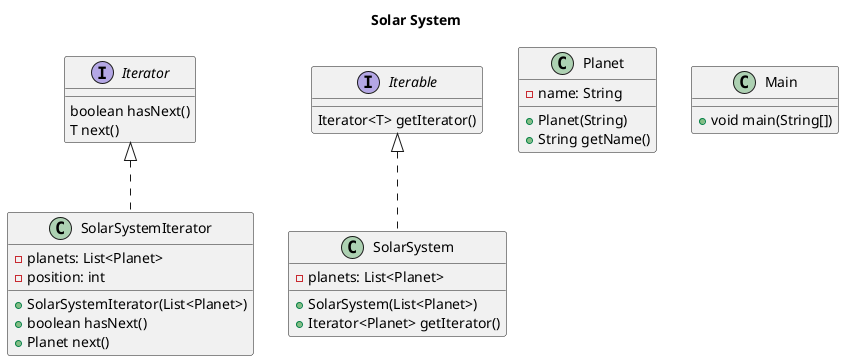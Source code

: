 @startuml CD

title Solar System

interface Iterator {
	boolean hasNext()
	T next()
}

interface Iterable {
	Iterator<T> getIterator()
}

class SolarSystemIterator{
	- planets: List<Planet>
	- position: int
	+ SolarSystemIterator(List<Planet>)
	+ boolean hasNext()
	+ Planet next()
}

class Planet {
	- name: String
	+ Planet(String)
	+ String getName()
}

class SolarSystem {
	- planets: List<Planet>
	+ SolarSystem(List<Planet>)
	+ Iterator<Planet> getIterator()
}

class Main {
	+ void main(String[])
}

Iterator <|.. SolarSystemIterator
Iterable <|.. SolarSystem


@enduml